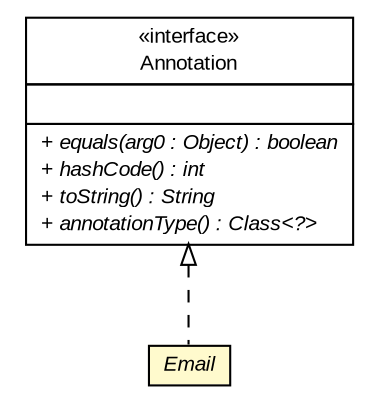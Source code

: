 #!/usr/local/bin/dot
#
# Class diagram 
# Generated by UMLGraph version R5_6 (http://www.umlgraph.org/)
#

digraph G {
	edge [fontname="arial",fontsize=10,labelfontname="arial",labelfontsize=10];
	node [fontname="arial",fontsize=10,shape=plaintext];
	nodesep=0.25;
	ranksep=0.5;
	// br.gov.to.sefaz.business.service.validation.custom.Email
	c512476 [label=<<table title="br.gov.to.sefaz.business.service.validation.custom.Email" border="0" cellborder="1" cellspacing="0" cellpadding="2" port="p" bgcolor="lemonChiffon" href="./Email.html">
		<tr><td><table border="0" cellspacing="0" cellpadding="1">
<tr><td align="center" balign="center"><font face="arial italic"> Email </font></td></tr>
		</table></td></tr>
		</table>>, URL="./Email.html", fontname="arial", fontcolor="black", fontsize=10.0];
	//br.gov.to.sefaz.business.service.validation.custom.Email implements java.lang.annotation.Annotation
	c513280:p -> c512476:p [dir=back,arrowtail=empty,style=dashed];
	// java.lang.annotation.Annotation
	c513280 [label=<<table title="java.lang.annotation.Annotation" border="0" cellborder="1" cellspacing="0" cellpadding="2" port="p" href="http://java.sun.com/j2se/1.4.2/docs/api/java/lang/annotation/Annotation.html">
		<tr><td><table border="0" cellspacing="0" cellpadding="1">
<tr><td align="center" balign="center"> &#171;interface&#187; </td></tr>
<tr><td align="center" balign="center"> Annotation </td></tr>
		</table></td></tr>
		<tr><td><table border="0" cellspacing="0" cellpadding="1">
<tr><td align="left" balign="left">  </td></tr>
		</table></td></tr>
		<tr><td><table border="0" cellspacing="0" cellpadding="1">
<tr><td align="left" balign="left"><font face="arial italic" point-size="10.0"> + equals(arg0 : Object) : boolean </font></td></tr>
<tr><td align="left" balign="left"><font face="arial italic" point-size="10.0"> + hashCode() : int </font></td></tr>
<tr><td align="left" balign="left"><font face="arial italic" point-size="10.0"> + toString() : String </font></td></tr>
<tr><td align="left" balign="left"><font face="arial italic" point-size="10.0"> + annotationType() : Class&lt;?&gt; </font></td></tr>
		</table></td></tr>
		</table>>, URL="http://java.sun.com/j2se/1.4.2/docs/api/java/lang/annotation/Annotation.html", fontname="arial", fontcolor="black", fontsize=10.0];
}

